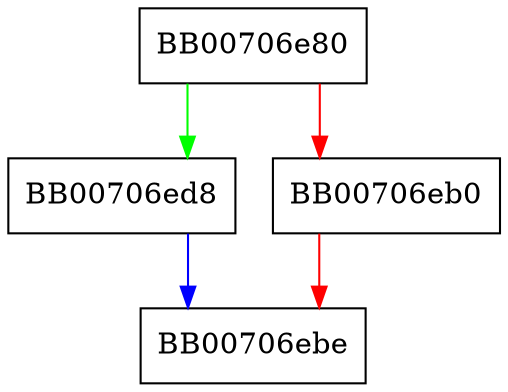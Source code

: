 digraph ossl_cipher_hw_generic_ctr {
  node [shape="box"];
  graph [splines=ortho];
  BB00706e80 -> BB00706ed8 [color="green"];
  BB00706e80 -> BB00706eb0 [color="red"];
  BB00706eb0 -> BB00706ebe [color="red"];
  BB00706ed8 -> BB00706ebe [color="blue"];
}